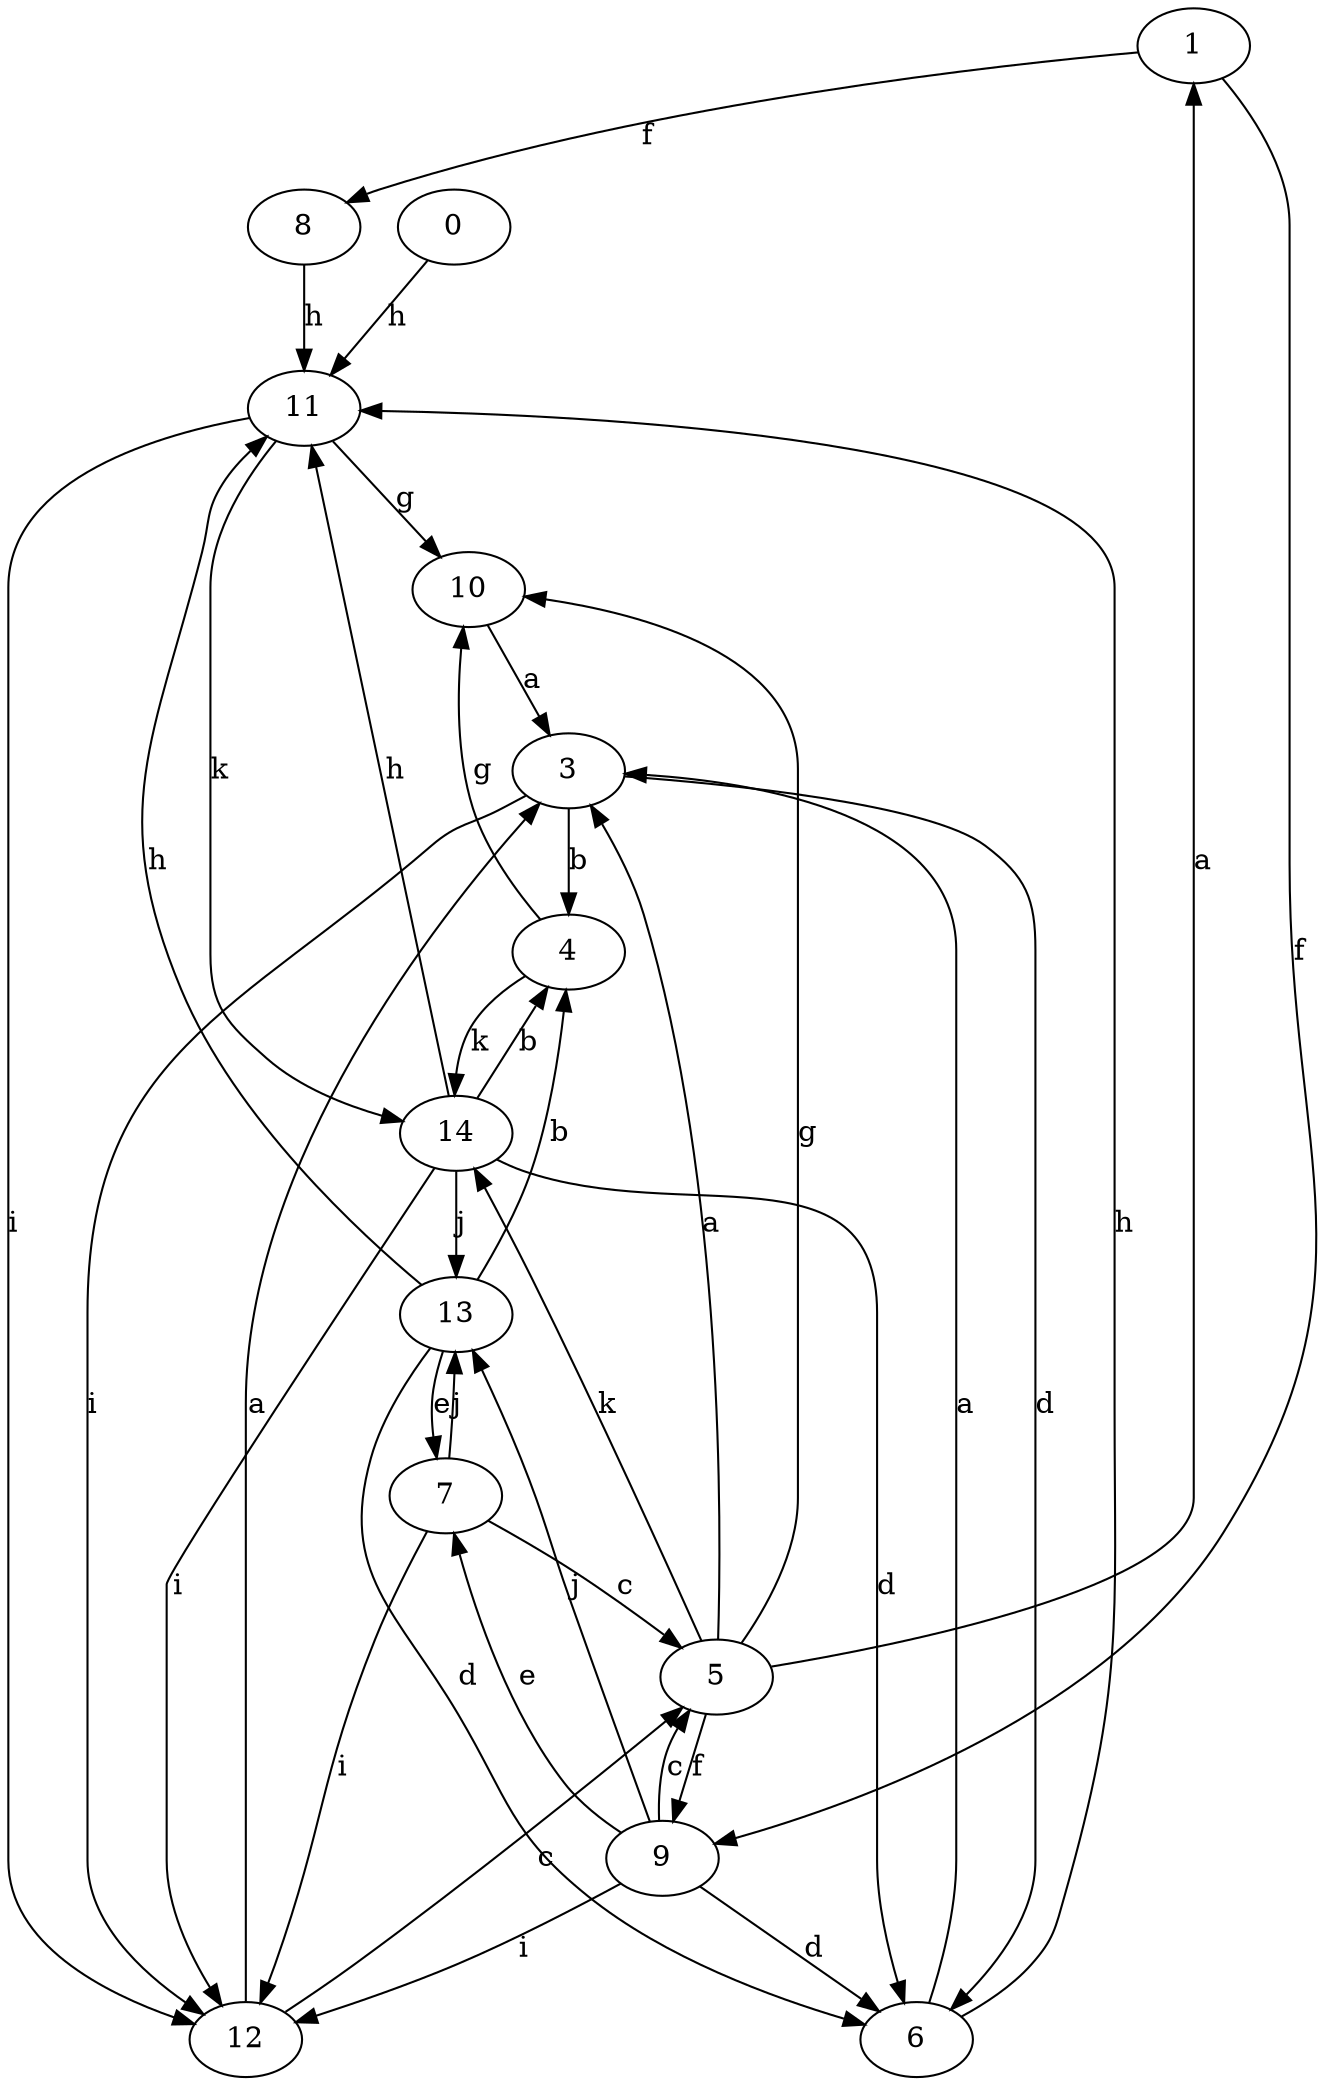 strict digraph  {
1;
3;
4;
5;
6;
7;
8;
9;
10;
11;
0;
12;
13;
14;
1 -> 8  [label=f];
1 -> 9  [label=f];
3 -> 4  [label=b];
3 -> 6  [label=d];
3 -> 12  [label=i];
4 -> 10  [label=g];
4 -> 14  [label=k];
5 -> 1  [label=a];
5 -> 3  [label=a];
5 -> 9  [label=f];
5 -> 10  [label=g];
5 -> 14  [label=k];
6 -> 3  [label=a];
6 -> 11  [label=h];
7 -> 5  [label=c];
7 -> 12  [label=i];
7 -> 13  [label=j];
8 -> 11  [label=h];
9 -> 5  [label=c];
9 -> 6  [label=d];
9 -> 7  [label=e];
9 -> 12  [label=i];
9 -> 13  [label=j];
10 -> 3  [label=a];
11 -> 10  [label=g];
11 -> 12  [label=i];
11 -> 14  [label=k];
0 -> 11  [label=h];
12 -> 3  [label=a];
12 -> 5  [label=c];
13 -> 4  [label=b];
13 -> 6  [label=d];
13 -> 7  [label=e];
13 -> 11  [label=h];
14 -> 4  [label=b];
14 -> 6  [label=d];
14 -> 11  [label=h];
14 -> 12  [label=i];
14 -> 13  [label=j];
}
